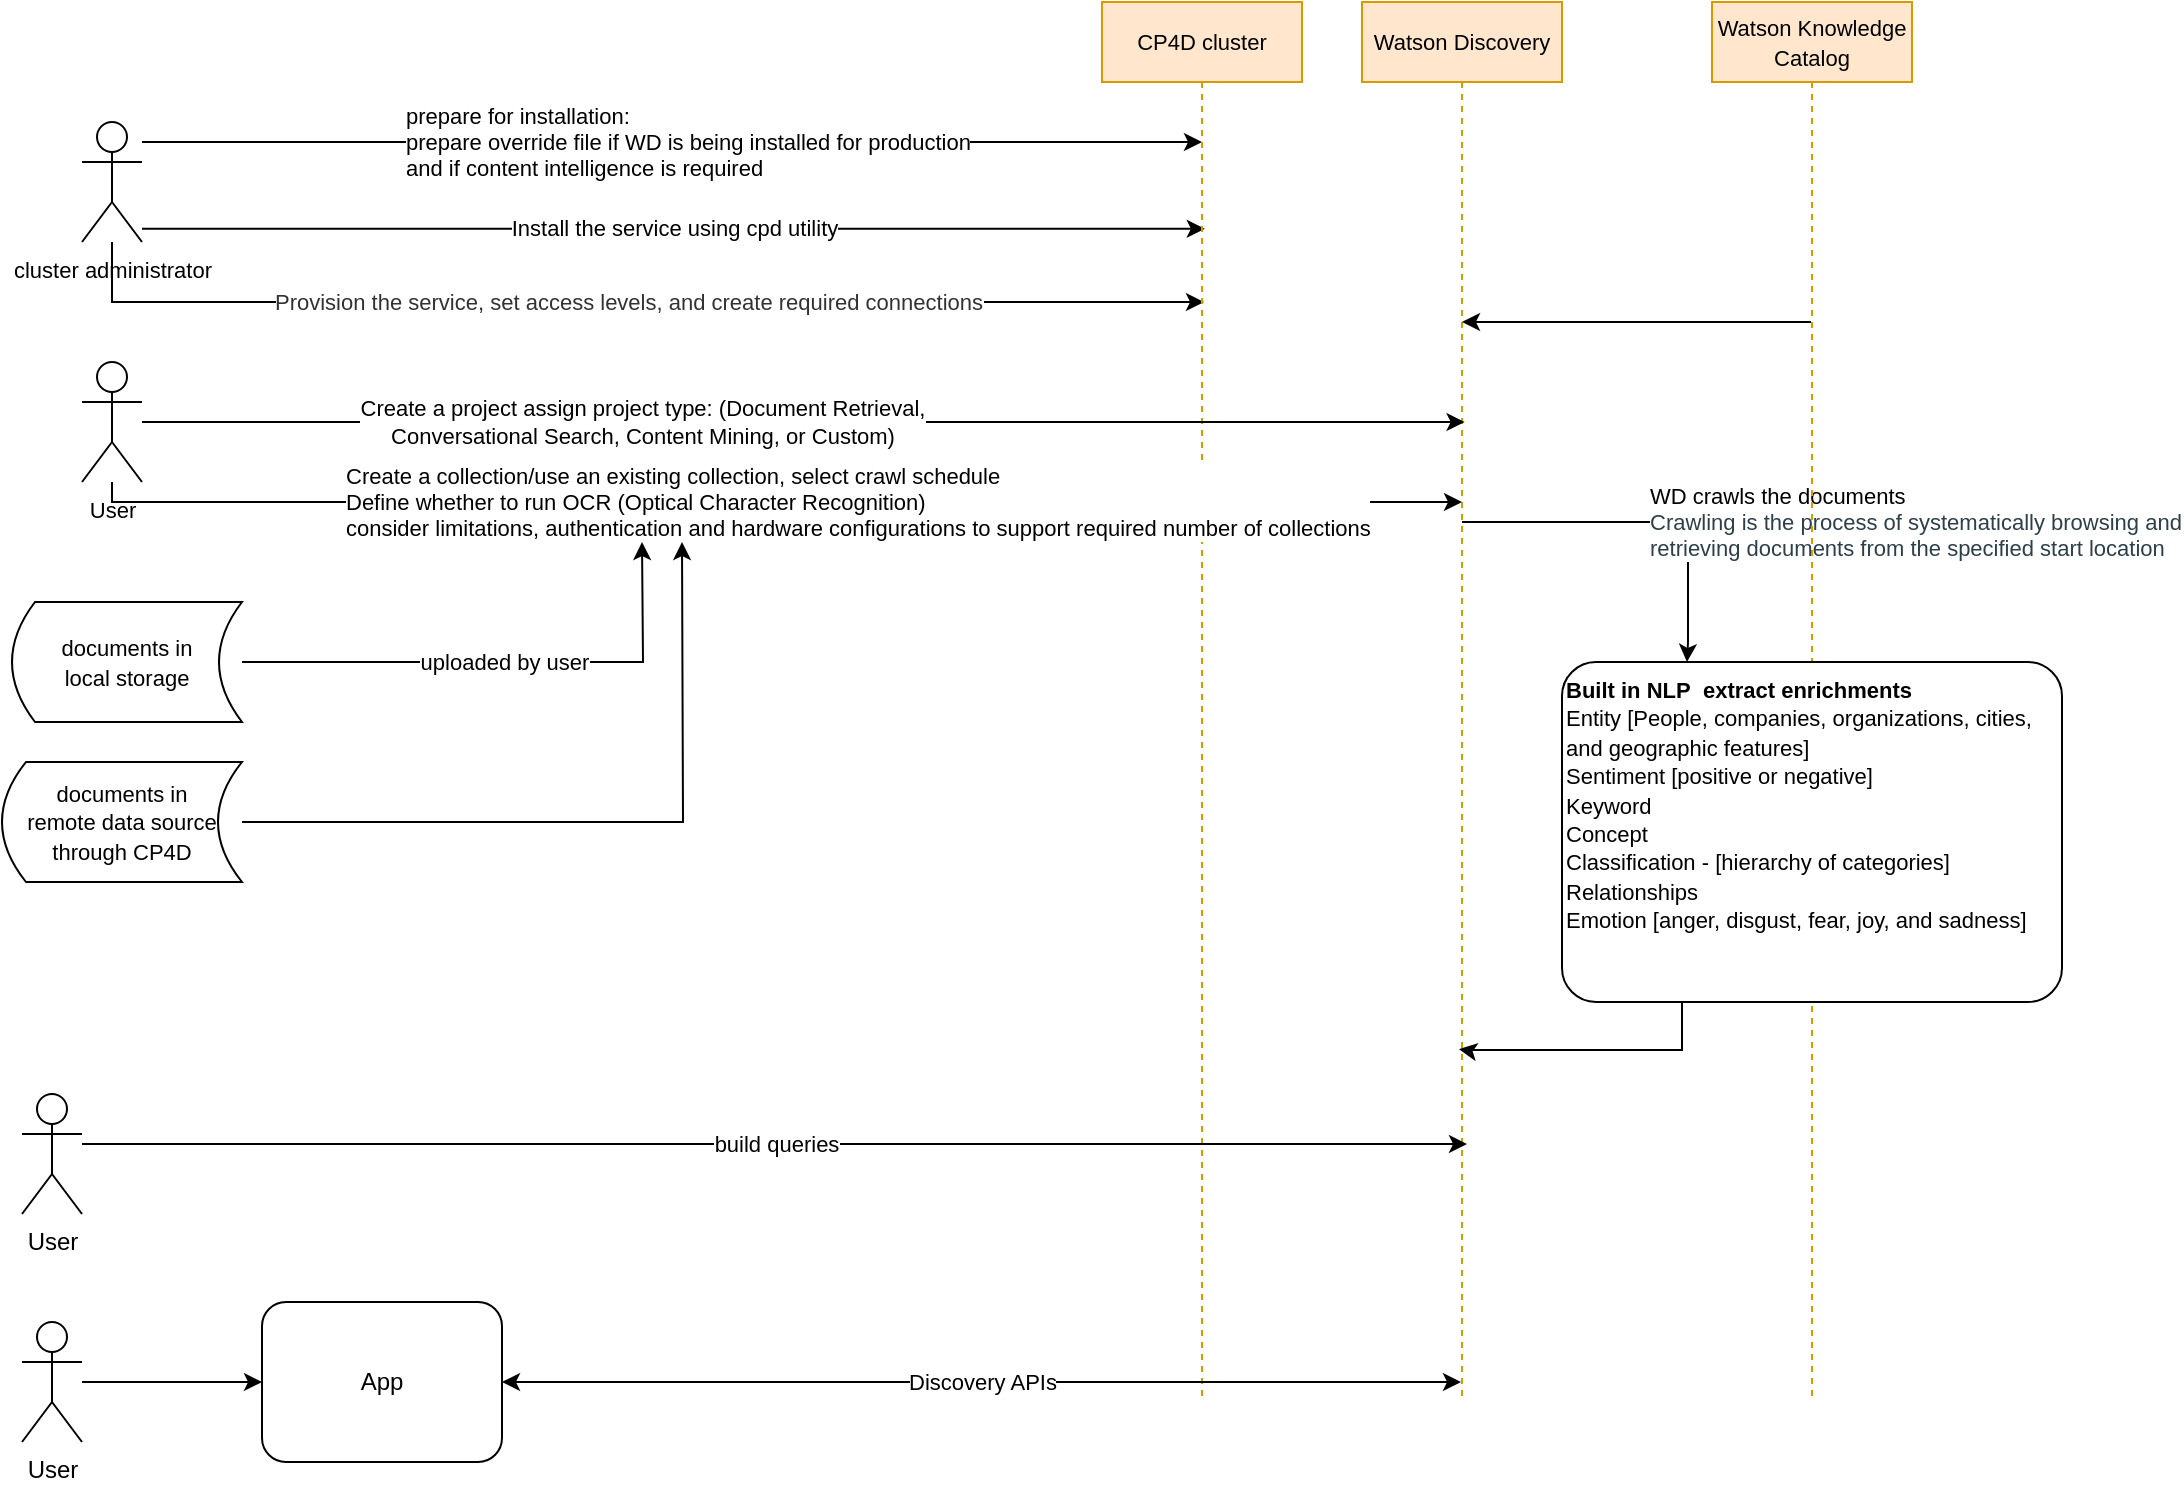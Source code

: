 <mxfile version="13.4.4" type="github">
  <diagram id="9eVwQrIfi0mKTF7IYHGo" name="Page-1">
    <mxGraphModel dx="1209" dy="627" grid="1" gridSize="10" guides="1" tooltips="1" connect="1" arrows="1" fold="1" page="1" pageScale="1" pageWidth="850" pageHeight="1100" math="0" shadow="0">
      <root>
        <mxCell id="0" />
        <mxCell id="1" parent="0" />
        <mxCell id="RS6-3sI64E32yyafjish-4" value="prepare for installation: &lt;br&gt;prepare override file if WD is being installed for production &lt;br&gt;and if content intelligence is required" style="edgeStyle=orthogonalEdgeStyle;rounded=0;orthogonalLoop=1;jettySize=auto;html=1;align=left;" parent="1" source="RS6-3sI64E32yyafjish-1" edge="1">
          <mxGeometry x="-0.057" y="-120" relative="1" as="geometry">
            <mxPoint x="650" y="150" as="targetPoint" />
            <Array as="points">
              <mxPoint x="650" y="150" />
            </Array>
            <mxPoint x="-120" y="-120" as="offset" />
          </mxGeometry>
        </mxCell>
        <mxCell id="RS6-3sI64E32yyafjish-5" value="Install the service using cpd utility" style="edgeStyle=orthogonalEdgeStyle;rounded=0;orthogonalLoop=1;jettySize=auto;html=1;entryX=0.514;entryY=0.162;entryDx=0;entryDy=0;entryPerimeter=0;" parent="1" source="RS6-3sI64E32yyafjish-1" target="RS6-3sI64E32yyafjish-2" edge="1">
          <mxGeometry relative="1" as="geometry">
            <Array as="points">
              <mxPoint x="360" y="193" />
            </Array>
          </mxGeometry>
        </mxCell>
        <mxCell id="RS6-3sI64E32yyafjish-6" value="&lt;span style=&quot;color: rgb(50 , 50 , 50)&quot;&gt;&lt;font style=&quot;font-size: 11px&quot;&gt;Provision the service, set access levels, and create required connections&lt;/font&gt;&lt;/span&gt;" style="edgeStyle=orthogonalEdgeStyle;rounded=0;orthogonalLoop=1;jettySize=auto;html=1;" parent="1" source="RS6-3sI64E32yyafjish-1" edge="1">
          <mxGeometry relative="1" as="geometry">
            <mxPoint x="651" y="230" as="targetPoint" />
            <Array as="points">
              <mxPoint x="105" y="230" />
              <mxPoint x="651" y="230" />
            </Array>
          </mxGeometry>
        </mxCell>
        <mxCell id="RS6-3sI64E32yyafjish-1" value="&lt;font style=&quot;font-size: 11px&quot;&gt;cluster administrator&lt;/font&gt;" style="shape=umlActor;verticalLabelPosition=bottom;verticalAlign=top;html=1;outlineConnect=0;" parent="1" vertex="1">
          <mxGeometry x="90" y="140" width="30" height="60" as="geometry" />
        </mxCell>
        <mxCell id="RS6-3sI64E32yyafjish-2" value="&lt;font style=&quot;font-size: 11px&quot;&gt;CP4D cluster&lt;/font&gt;" style="shape=umlLifeline;perimeter=lifelinePerimeter;whiteSpace=wrap;html=1;container=1;collapsible=0;recursiveResize=0;outlineConnect=0;fillColor=#ffe6cc;strokeColor=#d79b00;" parent="1" vertex="1">
          <mxGeometry x="600" y="80" width="100" height="700" as="geometry" />
        </mxCell>
        <mxCell id="RS6-3sI64E32yyafjish-7" value="&lt;font style=&quot;font-size: 11px&quot;&gt;Watson Discovery&lt;/font&gt;" style="shape=umlLifeline;perimeter=lifelinePerimeter;whiteSpace=wrap;html=1;container=1;collapsible=0;recursiveResize=0;outlineConnect=0;fillColor=#ffe6cc;strokeColor=#d79b00;" parent="1" vertex="1">
          <mxGeometry x="730" y="80" width="100" height="700" as="geometry" />
        </mxCell>
        <mxCell id="RS6-3sI64E32yyafjish-13" value="uploaded by user" style="edgeStyle=orthogonalEdgeStyle;rounded=0;orthogonalLoop=1;jettySize=auto;html=1;" parent="1" source="RS6-3sI64E32yyafjish-8" edge="1">
          <mxGeometry relative="1" as="geometry">
            <mxPoint x="370" y="350" as="targetPoint" />
          </mxGeometry>
        </mxCell>
        <mxCell id="RS6-3sI64E32yyafjish-8" value="&lt;font style=&quot;font-size: 11px&quot;&gt;documents in &lt;br&gt;local storage&lt;/font&gt;" style="shape=dataStorage;whiteSpace=wrap;html=1;" parent="1" vertex="1">
          <mxGeometry x="55" y="380" width="115" height="60" as="geometry" />
        </mxCell>
        <mxCell id="RS6-3sI64E32yyafjish-11" value="Create a project&amp;nbsp;assign project type: (Document Retrieval, &lt;br&gt;Conversational Search, Content Mining, or Custom)" style="edgeStyle=orthogonalEdgeStyle;rounded=0;orthogonalLoop=1;jettySize=auto;html=1;entryX=0.513;entryY=0.3;entryDx=0;entryDy=0;entryPerimeter=0;" parent="1" source="RS6-3sI64E32yyafjish-10" target="RS6-3sI64E32yyafjish-7" edge="1">
          <mxGeometry x="-0.244" relative="1" as="geometry">
            <mxPoint as="offset" />
          </mxGeometry>
        </mxCell>
        <mxCell id="RS6-3sI64E32yyafjish-12" value="&lt;font style=&quot;font-size: 11px&quot;&gt;Create a collection/use an existing collection, select crawl schedule&lt;br&gt;Define whether to&amp;nbsp;run OCR (Optical Character Recognition)&amp;nbsp;&lt;br&gt;consider limitations, authentication and hardware configurations to support required number of collections&lt;br&gt;&lt;/font&gt;" style="edgeStyle=orthogonalEdgeStyle;rounded=0;orthogonalLoop=1;jettySize=auto;html=1;align=left;" parent="1" source="RS6-3sI64E32yyafjish-10" edge="1">
          <mxGeometry x="-0.635" relative="1" as="geometry">
            <mxPoint x="780" y="330" as="targetPoint" />
            <Array as="points">
              <mxPoint x="105" y="330" />
              <mxPoint x="780" y="330" />
            </Array>
            <mxPoint as="offset" />
          </mxGeometry>
        </mxCell>
        <mxCell id="RS6-3sI64E32yyafjish-10" value="&lt;font style=&quot;font-size: 11px&quot;&gt;User&lt;/font&gt;" style="shape=umlActor;verticalLabelPosition=bottom;verticalAlign=top;html=1;outlineConnect=0;" parent="1" vertex="1">
          <mxGeometry x="90" y="260" width="30" height="60" as="geometry" />
        </mxCell>
        <mxCell id="RS6-3sI64E32yyafjish-15" style="edgeStyle=orthogonalEdgeStyle;rounded=0;orthogonalLoop=1;jettySize=auto;html=1;" parent="1" source="RS6-3sI64E32yyafjish-14" edge="1">
          <mxGeometry relative="1" as="geometry">
            <mxPoint x="390" y="350" as="targetPoint" />
          </mxGeometry>
        </mxCell>
        <mxCell id="RS6-3sI64E32yyafjish-14" value="&lt;font style=&quot;font-size: 11px&quot;&gt;documents in &lt;br&gt;remote data source &lt;br&gt;through CP4D&lt;/font&gt;" style="shape=dataStorage;whiteSpace=wrap;html=1;" parent="1" vertex="1">
          <mxGeometry x="50" y="460" width="120" height="60" as="geometry" />
        </mxCell>
        <mxCell id="P_0uUf7q-fleCiMruKBS-1" value="&lt;font style=&quot;font-size: 11px&quot;&gt;WD crawls the documents &lt;br&gt;&lt;span style=&quot;color: rgb(45 , 63 , 73)&quot;&gt;Crawling is the process of systematically browsing and &lt;br&gt;retrieving documents from the specified start location&lt;/span&gt;&lt;/font&gt;" style="edgeStyle=orthogonalEdgeStyle;rounded=0;orthogonalLoop=1;jettySize=auto;html=1;align=left;entryX=0.25;entryY=0;entryDx=0;entryDy=0;" edge="1" parent="1" source="RS6-3sI64E32yyafjish-7" target="P_0uUf7q-fleCiMruKBS-7">
          <mxGeometry relative="1" as="geometry">
            <Array as="points">
              <mxPoint x="893" y="340" />
              <mxPoint x="893" y="400" />
            </Array>
          </mxGeometry>
        </mxCell>
        <mxCell id="P_0uUf7q-fleCiMruKBS-3" value="build queries" style="edgeStyle=orthogonalEdgeStyle;rounded=0;orthogonalLoop=1;jettySize=auto;html=1;entryX=0.525;entryY=0.7;entryDx=0;entryDy=0;entryPerimeter=0;" edge="1" parent="1">
          <mxGeometry relative="1" as="geometry">
            <mxPoint x="90" y="651" as="sourcePoint" />
            <mxPoint x="782.5" y="651" as="targetPoint" />
          </mxGeometry>
        </mxCell>
        <mxCell id="P_0uUf7q-fleCiMruKBS-2" value="User" style="shape=umlActor;verticalLabelPosition=bottom;verticalAlign=top;html=1;outlineConnect=0;" vertex="1" parent="1">
          <mxGeometry x="60" y="626" width="30" height="60" as="geometry" />
        </mxCell>
        <mxCell id="P_0uUf7q-fleCiMruKBS-9" style="edgeStyle=orthogonalEdgeStyle;rounded=0;orthogonalLoop=1;jettySize=auto;html=1;" edge="1" parent="1" source="P_0uUf7q-fleCiMruKBS-4" target="RS6-3sI64E32yyafjish-7">
          <mxGeometry relative="1" as="geometry">
            <Array as="points">
              <mxPoint x="890" y="240" />
              <mxPoint x="890" y="240" />
            </Array>
          </mxGeometry>
        </mxCell>
        <mxCell id="P_0uUf7q-fleCiMruKBS-4" value="&lt;font style=&quot;font-size: 11px&quot;&gt;Watson Knowledge Catalog&lt;/font&gt;" style="shape=umlLifeline;perimeter=lifelinePerimeter;whiteSpace=wrap;html=1;container=1;collapsible=0;recursiveResize=0;outlineConnect=0;fillColor=#ffe6cc;strokeColor=#d79b00;" vertex="1" parent="1">
          <mxGeometry x="905" y="80" width="100" height="700" as="geometry" />
        </mxCell>
        <mxCell id="P_0uUf7q-fleCiMruKBS-8" style="edgeStyle=orthogonalEdgeStyle;rounded=0;orthogonalLoop=1;jettySize=auto;html=1;entryX=0.485;entryY=0.748;entryDx=0;entryDy=0;entryPerimeter=0;" edge="1" parent="1" source="P_0uUf7q-fleCiMruKBS-7" target="RS6-3sI64E32yyafjish-7">
          <mxGeometry relative="1" as="geometry">
            <mxPoint x="781" y="520" as="targetPoint" />
            <Array as="points">
              <mxPoint x="890" y="604" />
              <mxPoint x="781" y="604" />
            </Array>
          </mxGeometry>
        </mxCell>
        <mxCell id="P_0uUf7q-fleCiMruKBS-7" value="&lt;div&gt;&lt;div&gt;&lt;b&gt;&lt;span style=&quot;font-size: 11px&quot;&gt;Built in NLP&amp;nbsp; &lt;/span&gt;&lt;span style=&quot;font-size: 11px&quot;&gt;extract enrichments&amp;nbsp;&lt;/span&gt;&lt;/b&gt;&lt;/div&gt;&lt;div&gt;&lt;span style=&quot;font-size: 11px&quot;&gt;Entity [People, companies, organizations, cities, and geographic features]&lt;/span&gt;&lt;/div&gt;&lt;div&gt;&lt;span style=&quot;font-size: 11px&quot;&gt;Sentiment [positive or negative]&lt;/span&gt;&lt;/div&gt;&lt;div&gt;&lt;span style=&quot;font-size: 11px&quot;&gt;Keyword&lt;/span&gt;&lt;/div&gt;&lt;div&gt;&lt;span style=&quot;font-size: 11px&quot;&gt;Concept&lt;/span&gt;&lt;/div&gt;&lt;div&gt;&lt;span style=&quot;font-size: 11px&quot;&gt;Classification - [hierarchy of categories]&lt;/span&gt;&lt;/div&gt;&lt;div&gt;&lt;span style=&quot;font-size: 11px&quot;&gt;Relationships&lt;/span&gt;&lt;/div&gt;&lt;div&gt;&lt;span style=&quot;font-size: 11px&quot;&gt;Emotion [anger, disgust, fear, joy, and sadness]&lt;/span&gt;&lt;/div&gt;&lt;/div&gt;&lt;font style=&quot;font-size: 11px&quot;&gt;&lt;div&gt;&lt;span&gt;&lt;br&gt;&lt;/span&gt;&lt;/div&gt;&lt;br&gt;&lt;/font&gt;" style="shape=ext;rounded=1;html=1;whiteSpace=wrap;arcSize=10;align=left;" vertex="1" parent="1">
          <mxGeometry x="830" y="410" width="250" height="170" as="geometry" />
        </mxCell>
        <mxCell id="P_0uUf7q-fleCiMruKBS-12" style="edgeStyle=orthogonalEdgeStyle;rounded=0;orthogonalLoop=1;jettySize=auto;html=1;entryX=0;entryY=0.5;entryDx=0;entryDy=0;" edge="1" parent="1" source="P_0uUf7q-fleCiMruKBS-10" target="P_0uUf7q-fleCiMruKBS-11">
          <mxGeometry relative="1" as="geometry" />
        </mxCell>
        <mxCell id="P_0uUf7q-fleCiMruKBS-10" value="User" style="shape=umlActor;verticalLabelPosition=bottom;verticalAlign=top;html=1;outlineConnect=0;" vertex="1" parent="1">
          <mxGeometry x="60" y="740" width="30" height="60" as="geometry" />
        </mxCell>
        <mxCell id="P_0uUf7q-fleCiMruKBS-13" value="Discovery APIs" style="edgeStyle=orthogonalEdgeStyle;rounded=0;orthogonalLoop=1;jettySize=auto;html=1;startArrow=classic;startFill=1;" edge="1" parent="1" source="P_0uUf7q-fleCiMruKBS-11" target="RS6-3sI64E32yyafjish-7">
          <mxGeometry relative="1" as="geometry">
            <Array as="points">
              <mxPoint x="610" y="770" />
              <mxPoint x="610" y="770" />
            </Array>
          </mxGeometry>
        </mxCell>
        <mxCell id="P_0uUf7q-fleCiMruKBS-11" value="App" style="shape=ext;rounded=1;html=1;whiteSpace=wrap;" vertex="1" parent="1">
          <mxGeometry x="180" y="730" width="120" height="80" as="geometry" />
        </mxCell>
      </root>
    </mxGraphModel>
  </diagram>
</mxfile>
